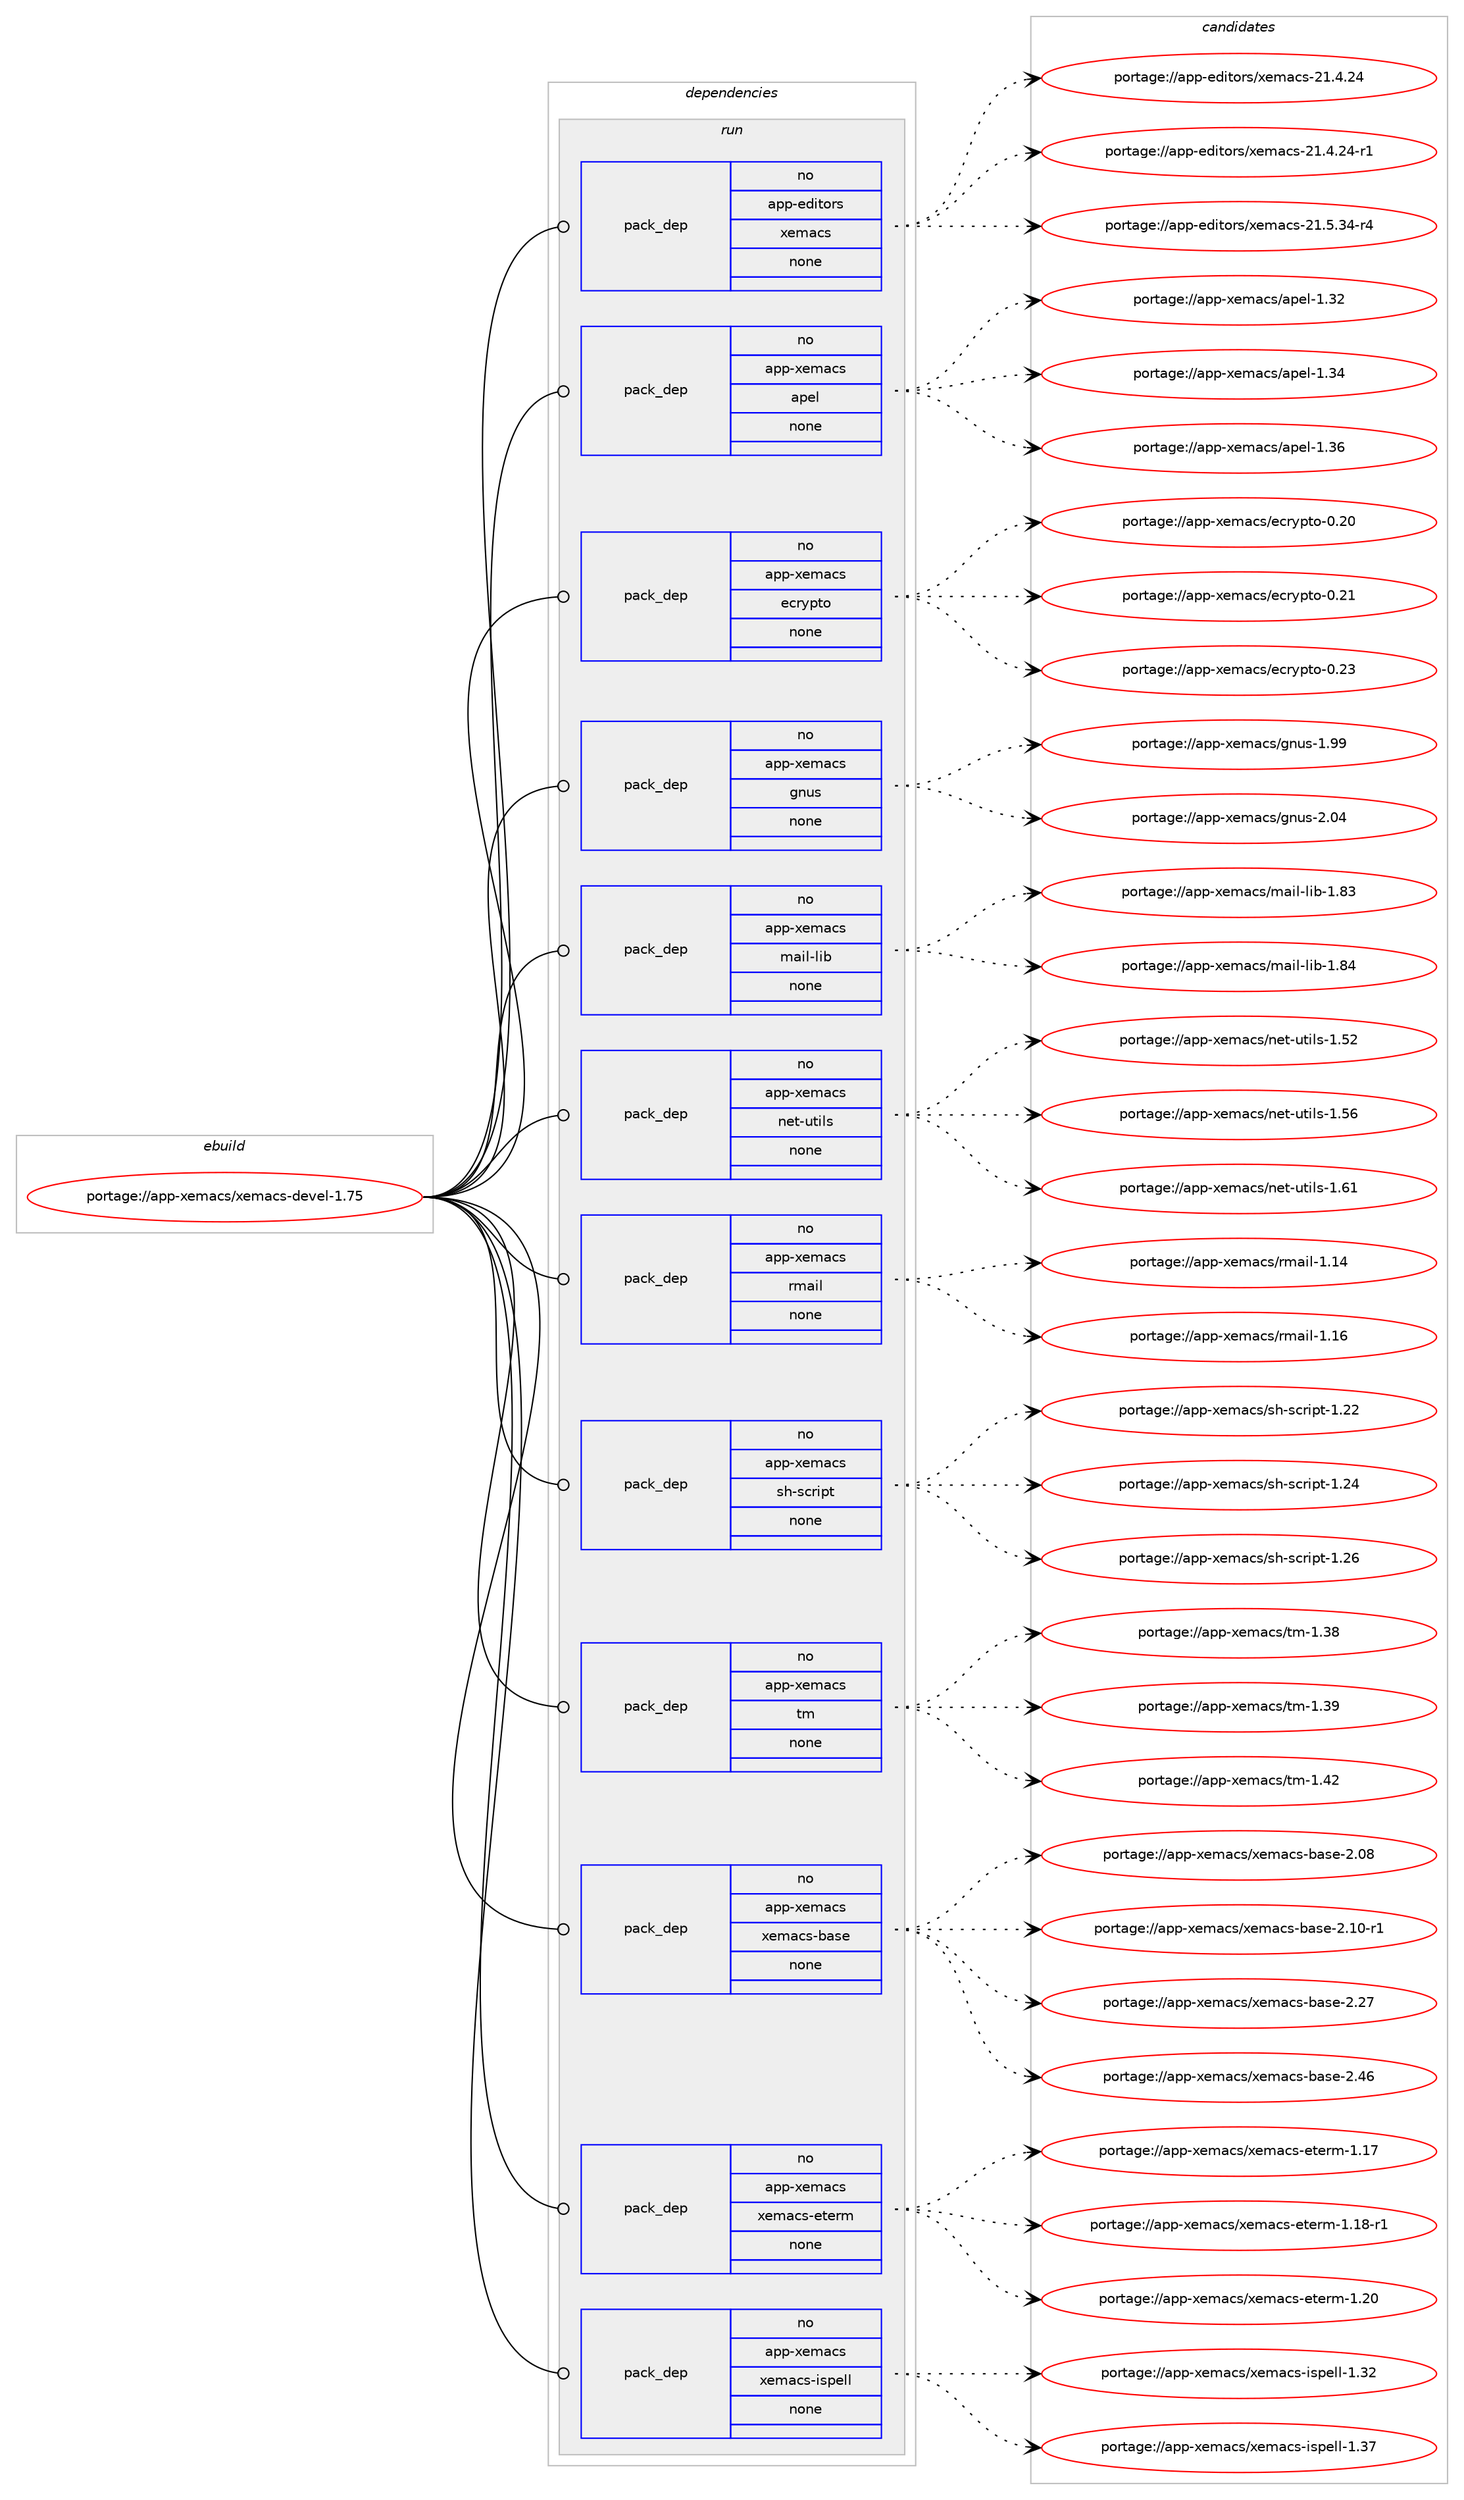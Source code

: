 digraph prolog {

# *************
# Graph options
# *************

newrank=true;
concentrate=true;
compound=true;
graph [rankdir=LR,fontname=Helvetica,fontsize=10,ranksep=1.5];#, ranksep=2.5, nodesep=0.2];
edge  [arrowhead=vee];
node  [fontname=Helvetica,fontsize=10];

# **********
# The ebuild
# **********

subgraph cluster_leftcol {
color=gray;
rank=same;
label=<<i>ebuild</i>>;
id [label="portage://app-xemacs/xemacs-devel-1.75", color=red, width=4, href="../app-xemacs/xemacs-devel-1.75.svg"];
}

# ****************
# The dependencies
# ****************

subgraph cluster_midcol {
color=gray;
label=<<i>dependencies</i>>;
subgraph cluster_compile {
fillcolor="#eeeeee";
style=filled;
label=<<i>compile</i>>;
}
subgraph cluster_compileandrun {
fillcolor="#eeeeee";
style=filled;
label=<<i>compile and run</i>>;
}
subgraph cluster_run {
fillcolor="#eeeeee";
style=filled;
label=<<i>run</i>>;
subgraph pack38696 {
dependency51539 [label=<<TABLE BORDER="0" CELLBORDER="1" CELLSPACING="0" CELLPADDING="4" WIDTH="220"><TR><TD ROWSPAN="6" CELLPADDING="30">pack_dep</TD></TR><TR><TD WIDTH="110">no</TD></TR><TR><TD>app-editors</TD></TR><TR><TD>xemacs</TD></TR><TR><TD>none</TD></TR><TR><TD></TD></TR></TABLE>>, shape=none, color=blue];
}
id:e -> dependency51539:w [weight=20,style="solid",arrowhead="odot"];
subgraph pack38697 {
dependency51540 [label=<<TABLE BORDER="0" CELLBORDER="1" CELLSPACING="0" CELLPADDING="4" WIDTH="220"><TR><TD ROWSPAN="6" CELLPADDING="30">pack_dep</TD></TR><TR><TD WIDTH="110">no</TD></TR><TR><TD>app-xemacs</TD></TR><TR><TD>apel</TD></TR><TR><TD>none</TD></TR><TR><TD></TD></TR></TABLE>>, shape=none, color=blue];
}
id:e -> dependency51540:w [weight=20,style="solid",arrowhead="odot"];
subgraph pack38698 {
dependency51541 [label=<<TABLE BORDER="0" CELLBORDER="1" CELLSPACING="0" CELLPADDING="4" WIDTH="220"><TR><TD ROWSPAN="6" CELLPADDING="30">pack_dep</TD></TR><TR><TD WIDTH="110">no</TD></TR><TR><TD>app-xemacs</TD></TR><TR><TD>ecrypto</TD></TR><TR><TD>none</TD></TR><TR><TD></TD></TR></TABLE>>, shape=none, color=blue];
}
id:e -> dependency51541:w [weight=20,style="solid",arrowhead="odot"];
subgraph pack38699 {
dependency51542 [label=<<TABLE BORDER="0" CELLBORDER="1" CELLSPACING="0" CELLPADDING="4" WIDTH="220"><TR><TD ROWSPAN="6" CELLPADDING="30">pack_dep</TD></TR><TR><TD WIDTH="110">no</TD></TR><TR><TD>app-xemacs</TD></TR><TR><TD>gnus</TD></TR><TR><TD>none</TD></TR><TR><TD></TD></TR></TABLE>>, shape=none, color=blue];
}
id:e -> dependency51542:w [weight=20,style="solid",arrowhead="odot"];
subgraph pack38700 {
dependency51543 [label=<<TABLE BORDER="0" CELLBORDER="1" CELLSPACING="0" CELLPADDING="4" WIDTH="220"><TR><TD ROWSPAN="6" CELLPADDING="30">pack_dep</TD></TR><TR><TD WIDTH="110">no</TD></TR><TR><TD>app-xemacs</TD></TR><TR><TD>mail-lib</TD></TR><TR><TD>none</TD></TR><TR><TD></TD></TR></TABLE>>, shape=none, color=blue];
}
id:e -> dependency51543:w [weight=20,style="solid",arrowhead="odot"];
subgraph pack38701 {
dependency51544 [label=<<TABLE BORDER="0" CELLBORDER="1" CELLSPACING="0" CELLPADDING="4" WIDTH="220"><TR><TD ROWSPAN="6" CELLPADDING="30">pack_dep</TD></TR><TR><TD WIDTH="110">no</TD></TR><TR><TD>app-xemacs</TD></TR><TR><TD>net-utils</TD></TR><TR><TD>none</TD></TR><TR><TD></TD></TR></TABLE>>, shape=none, color=blue];
}
id:e -> dependency51544:w [weight=20,style="solid",arrowhead="odot"];
subgraph pack38702 {
dependency51545 [label=<<TABLE BORDER="0" CELLBORDER="1" CELLSPACING="0" CELLPADDING="4" WIDTH="220"><TR><TD ROWSPAN="6" CELLPADDING="30">pack_dep</TD></TR><TR><TD WIDTH="110">no</TD></TR><TR><TD>app-xemacs</TD></TR><TR><TD>rmail</TD></TR><TR><TD>none</TD></TR><TR><TD></TD></TR></TABLE>>, shape=none, color=blue];
}
id:e -> dependency51545:w [weight=20,style="solid",arrowhead="odot"];
subgraph pack38703 {
dependency51546 [label=<<TABLE BORDER="0" CELLBORDER="1" CELLSPACING="0" CELLPADDING="4" WIDTH="220"><TR><TD ROWSPAN="6" CELLPADDING="30">pack_dep</TD></TR><TR><TD WIDTH="110">no</TD></TR><TR><TD>app-xemacs</TD></TR><TR><TD>sh-script</TD></TR><TR><TD>none</TD></TR><TR><TD></TD></TR></TABLE>>, shape=none, color=blue];
}
id:e -> dependency51546:w [weight=20,style="solid",arrowhead="odot"];
subgraph pack38704 {
dependency51547 [label=<<TABLE BORDER="0" CELLBORDER="1" CELLSPACING="0" CELLPADDING="4" WIDTH="220"><TR><TD ROWSPAN="6" CELLPADDING="30">pack_dep</TD></TR><TR><TD WIDTH="110">no</TD></TR><TR><TD>app-xemacs</TD></TR><TR><TD>tm</TD></TR><TR><TD>none</TD></TR><TR><TD></TD></TR></TABLE>>, shape=none, color=blue];
}
id:e -> dependency51547:w [weight=20,style="solid",arrowhead="odot"];
subgraph pack38705 {
dependency51548 [label=<<TABLE BORDER="0" CELLBORDER="1" CELLSPACING="0" CELLPADDING="4" WIDTH="220"><TR><TD ROWSPAN="6" CELLPADDING="30">pack_dep</TD></TR><TR><TD WIDTH="110">no</TD></TR><TR><TD>app-xemacs</TD></TR><TR><TD>xemacs-base</TD></TR><TR><TD>none</TD></TR><TR><TD></TD></TR></TABLE>>, shape=none, color=blue];
}
id:e -> dependency51548:w [weight=20,style="solid",arrowhead="odot"];
subgraph pack38706 {
dependency51549 [label=<<TABLE BORDER="0" CELLBORDER="1" CELLSPACING="0" CELLPADDING="4" WIDTH="220"><TR><TD ROWSPAN="6" CELLPADDING="30">pack_dep</TD></TR><TR><TD WIDTH="110">no</TD></TR><TR><TD>app-xemacs</TD></TR><TR><TD>xemacs-eterm</TD></TR><TR><TD>none</TD></TR><TR><TD></TD></TR></TABLE>>, shape=none, color=blue];
}
id:e -> dependency51549:w [weight=20,style="solid",arrowhead="odot"];
subgraph pack38707 {
dependency51550 [label=<<TABLE BORDER="0" CELLBORDER="1" CELLSPACING="0" CELLPADDING="4" WIDTH="220"><TR><TD ROWSPAN="6" CELLPADDING="30">pack_dep</TD></TR><TR><TD WIDTH="110">no</TD></TR><TR><TD>app-xemacs</TD></TR><TR><TD>xemacs-ispell</TD></TR><TR><TD>none</TD></TR><TR><TD></TD></TR></TABLE>>, shape=none, color=blue];
}
id:e -> dependency51550:w [weight=20,style="solid",arrowhead="odot"];
}
}

# **************
# The candidates
# **************

subgraph cluster_choices {
rank=same;
color=gray;
label=<<i>candidates</i>>;

subgraph choice38696 {
color=black;
nodesep=1;
choiceportage97112112451011001051161111141154712010110997991154550494652465052 [label="portage://app-editors/xemacs-21.4.24", color=red, width=4,href="../app-editors/xemacs-21.4.24.svg"];
choiceportage971121124510110010511611111411547120101109979911545504946524650524511449 [label="portage://app-editors/xemacs-21.4.24-r1", color=red, width=4,href="../app-editors/xemacs-21.4.24-r1.svg"];
choiceportage971121124510110010511611111411547120101109979911545504946534651524511452 [label="portage://app-editors/xemacs-21.5.34-r4", color=red, width=4,href="../app-editors/xemacs-21.5.34-r4.svg"];
dependency51539:e -> choiceportage97112112451011001051161111141154712010110997991154550494652465052:w [style=dotted,weight="100"];
dependency51539:e -> choiceportage971121124510110010511611111411547120101109979911545504946524650524511449:w [style=dotted,weight="100"];
dependency51539:e -> choiceportage971121124510110010511611111411547120101109979911545504946534651524511452:w [style=dotted,weight="100"];
}
subgraph choice38697 {
color=black;
nodesep=1;
choiceportage9711211245120101109979911547971121011084549465150 [label="portage://app-xemacs/apel-1.32", color=red, width=4,href="../app-xemacs/apel-1.32.svg"];
choiceportage9711211245120101109979911547971121011084549465152 [label="portage://app-xemacs/apel-1.34", color=red, width=4,href="../app-xemacs/apel-1.34.svg"];
choiceportage9711211245120101109979911547971121011084549465154 [label="portage://app-xemacs/apel-1.36", color=red, width=4,href="../app-xemacs/apel-1.36.svg"];
dependency51540:e -> choiceportage9711211245120101109979911547971121011084549465150:w [style=dotted,weight="100"];
dependency51540:e -> choiceportage9711211245120101109979911547971121011084549465152:w [style=dotted,weight="100"];
dependency51540:e -> choiceportage9711211245120101109979911547971121011084549465154:w [style=dotted,weight="100"];
}
subgraph choice38698 {
color=black;
nodesep=1;
choiceportage9711211245120101109979911547101991141211121161114548465048 [label="portage://app-xemacs/ecrypto-0.20", color=red, width=4,href="../app-xemacs/ecrypto-0.20.svg"];
choiceportage9711211245120101109979911547101991141211121161114548465049 [label="portage://app-xemacs/ecrypto-0.21", color=red, width=4,href="../app-xemacs/ecrypto-0.21.svg"];
choiceportage9711211245120101109979911547101991141211121161114548465051 [label="portage://app-xemacs/ecrypto-0.23", color=red, width=4,href="../app-xemacs/ecrypto-0.23.svg"];
dependency51541:e -> choiceportage9711211245120101109979911547101991141211121161114548465048:w [style=dotted,weight="100"];
dependency51541:e -> choiceportage9711211245120101109979911547101991141211121161114548465049:w [style=dotted,weight="100"];
dependency51541:e -> choiceportage9711211245120101109979911547101991141211121161114548465051:w [style=dotted,weight="100"];
}
subgraph choice38699 {
color=black;
nodesep=1;
choiceportage97112112451201011099799115471031101171154549465757 [label="portage://app-xemacs/gnus-1.99", color=red, width=4,href="../app-xemacs/gnus-1.99.svg"];
choiceportage97112112451201011099799115471031101171154550464852 [label="portage://app-xemacs/gnus-2.04", color=red, width=4,href="../app-xemacs/gnus-2.04.svg"];
dependency51542:e -> choiceportage97112112451201011099799115471031101171154549465757:w [style=dotted,weight="100"];
dependency51542:e -> choiceportage97112112451201011099799115471031101171154550464852:w [style=dotted,weight="100"];
}
subgraph choice38700 {
color=black;
nodesep=1;
choiceportage97112112451201011099799115471099710510845108105984549465651 [label="portage://app-xemacs/mail-lib-1.83", color=red, width=4,href="../app-xemacs/mail-lib-1.83.svg"];
choiceportage97112112451201011099799115471099710510845108105984549465652 [label="portage://app-xemacs/mail-lib-1.84", color=red, width=4,href="../app-xemacs/mail-lib-1.84.svg"];
dependency51543:e -> choiceportage97112112451201011099799115471099710510845108105984549465651:w [style=dotted,weight="100"];
dependency51543:e -> choiceportage97112112451201011099799115471099710510845108105984549465652:w [style=dotted,weight="100"];
}
subgraph choice38701 {
color=black;
nodesep=1;
choiceportage9711211245120101109979911547110101116451171161051081154549465350 [label="portage://app-xemacs/net-utils-1.52", color=red, width=4,href="../app-xemacs/net-utils-1.52.svg"];
choiceportage9711211245120101109979911547110101116451171161051081154549465354 [label="portage://app-xemacs/net-utils-1.56", color=red, width=4,href="../app-xemacs/net-utils-1.56.svg"];
choiceportage9711211245120101109979911547110101116451171161051081154549465449 [label="portage://app-xemacs/net-utils-1.61", color=red, width=4,href="../app-xemacs/net-utils-1.61.svg"];
dependency51544:e -> choiceportage9711211245120101109979911547110101116451171161051081154549465350:w [style=dotted,weight="100"];
dependency51544:e -> choiceportage9711211245120101109979911547110101116451171161051081154549465354:w [style=dotted,weight="100"];
dependency51544:e -> choiceportage9711211245120101109979911547110101116451171161051081154549465449:w [style=dotted,weight="100"];
}
subgraph choice38702 {
color=black;
nodesep=1;
choiceportage9711211245120101109979911547114109971051084549464952 [label="portage://app-xemacs/rmail-1.14", color=red, width=4,href="../app-xemacs/rmail-1.14.svg"];
choiceportage9711211245120101109979911547114109971051084549464954 [label="portage://app-xemacs/rmail-1.16", color=red, width=4,href="../app-xemacs/rmail-1.16.svg"];
dependency51545:e -> choiceportage9711211245120101109979911547114109971051084549464952:w [style=dotted,weight="100"];
dependency51545:e -> choiceportage9711211245120101109979911547114109971051084549464954:w [style=dotted,weight="100"];
}
subgraph choice38703 {
color=black;
nodesep=1;
choiceportage971121124512010110997991154711510445115991141051121164549465050 [label="portage://app-xemacs/sh-script-1.22", color=red, width=4,href="../app-xemacs/sh-script-1.22.svg"];
choiceportage971121124512010110997991154711510445115991141051121164549465052 [label="portage://app-xemacs/sh-script-1.24", color=red, width=4,href="../app-xemacs/sh-script-1.24.svg"];
choiceportage971121124512010110997991154711510445115991141051121164549465054 [label="portage://app-xemacs/sh-script-1.26", color=red, width=4,href="../app-xemacs/sh-script-1.26.svg"];
dependency51546:e -> choiceportage971121124512010110997991154711510445115991141051121164549465050:w [style=dotted,weight="100"];
dependency51546:e -> choiceportage971121124512010110997991154711510445115991141051121164549465052:w [style=dotted,weight="100"];
dependency51546:e -> choiceportage971121124512010110997991154711510445115991141051121164549465054:w [style=dotted,weight="100"];
}
subgraph choice38704 {
color=black;
nodesep=1;
choiceportage97112112451201011099799115471161094549465156 [label="portage://app-xemacs/tm-1.38", color=red, width=4,href="../app-xemacs/tm-1.38.svg"];
choiceportage97112112451201011099799115471161094549465157 [label="portage://app-xemacs/tm-1.39", color=red, width=4,href="../app-xemacs/tm-1.39.svg"];
choiceportage97112112451201011099799115471161094549465250 [label="portage://app-xemacs/tm-1.42", color=red, width=4,href="../app-xemacs/tm-1.42.svg"];
dependency51547:e -> choiceportage97112112451201011099799115471161094549465156:w [style=dotted,weight="100"];
dependency51547:e -> choiceportage97112112451201011099799115471161094549465157:w [style=dotted,weight="100"];
dependency51547:e -> choiceportage97112112451201011099799115471161094549465250:w [style=dotted,weight="100"];
}
subgraph choice38705 {
color=black;
nodesep=1;
choiceportage971121124512010110997991154712010110997991154598971151014550464856 [label="portage://app-xemacs/xemacs-base-2.08", color=red, width=4,href="../app-xemacs/xemacs-base-2.08.svg"];
choiceportage9711211245120101109979911547120101109979911545989711510145504649484511449 [label="portage://app-xemacs/xemacs-base-2.10-r1", color=red, width=4,href="../app-xemacs/xemacs-base-2.10-r1.svg"];
choiceportage971121124512010110997991154712010110997991154598971151014550465055 [label="portage://app-xemacs/xemacs-base-2.27", color=red, width=4,href="../app-xemacs/xemacs-base-2.27.svg"];
choiceportage971121124512010110997991154712010110997991154598971151014550465254 [label="portage://app-xemacs/xemacs-base-2.46", color=red, width=4,href="../app-xemacs/xemacs-base-2.46.svg"];
dependency51548:e -> choiceportage971121124512010110997991154712010110997991154598971151014550464856:w [style=dotted,weight="100"];
dependency51548:e -> choiceportage9711211245120101109979911547120101109979911545989711510145504649484511449:w [style=dotted,weight="100"];
dependency51548:e -> choiceportage971121124512010110997991154712010110997991154598971151014550465055:w [style=dotted,weight="100"];
dependency51548:e -> choiceportage971121124512010110997991154712010110997991154598971151014550465254:w [style=dotted,weight="100"];
}
subgraph choice38706 {
color=black;
nodesep=1;
choiceportage97112112451201011099799115471201011099799115451011161011141094549464955 [label="portage://app-xemacs/xemacs-eterm-1.17", color=red, width=4,href="../app-xemacs/xemacs-eterm-1.17.svg"];
choiceportage971121124512010110997991154712010110997991154510111610111410945494649564511449 [label="portage://app-xemacs/xemacs-eterm-1.18-r1", color=red, width=4,href="../app-xemacs/xemacs-eterm-1.18-r1.svg"];
choiceportage97112112451201011099799115471201011099799115451011161011141094549465048 [label="portage://app-xemacs/xemacs-eterm-1.20", color=red, width=4,href="../app-xemacs/xemacs-eterm-1.20.svg"];
dependency51549:e -> choiceportage97112112451201011099799115471201011099799115451011161011141094549464955:w [style=dotted,weight="100"];
dependency51549:e -> choiceportage971121124512010110997991154712010110997991154510111610111410945494649564511449:w [style=dotted,weight="100"];
dependency51549:e -> choiceportage97112112451201011099799115471201011099799115451011161011141094549465048:w [style=dotted,weight="100"];
}
subgraph choice38707 {
color=black;
nodesep=1;
choiceportage97112112451201011099799115471201011099799115451051151121011081084549465150 [label="portage://app-xemacs/xemacs-ispell-1.32", color=red, width=4,href="../app-xemacs/xemacs-ispell-1.32.svg"];
choiceportage97112112451201011099799115471201011099799115451051151121011081084549465155 [label="portage://app-xemacs/xemacs-ispell-1.37", color=red, width=4,href="../app-xemacs/xemacs-ispell-1.37.svg"];
dependency51550:e -> choiceportage97112112451201011099799115471201011099799115451051151121011081084549465150:w [style=dotted,weight="100"];
dependency51550:e -> choiceportage97112112451201011099799115471201011099799115451051151121011081084549465155:w [style=dotted,weight="100"];
}
}

}
